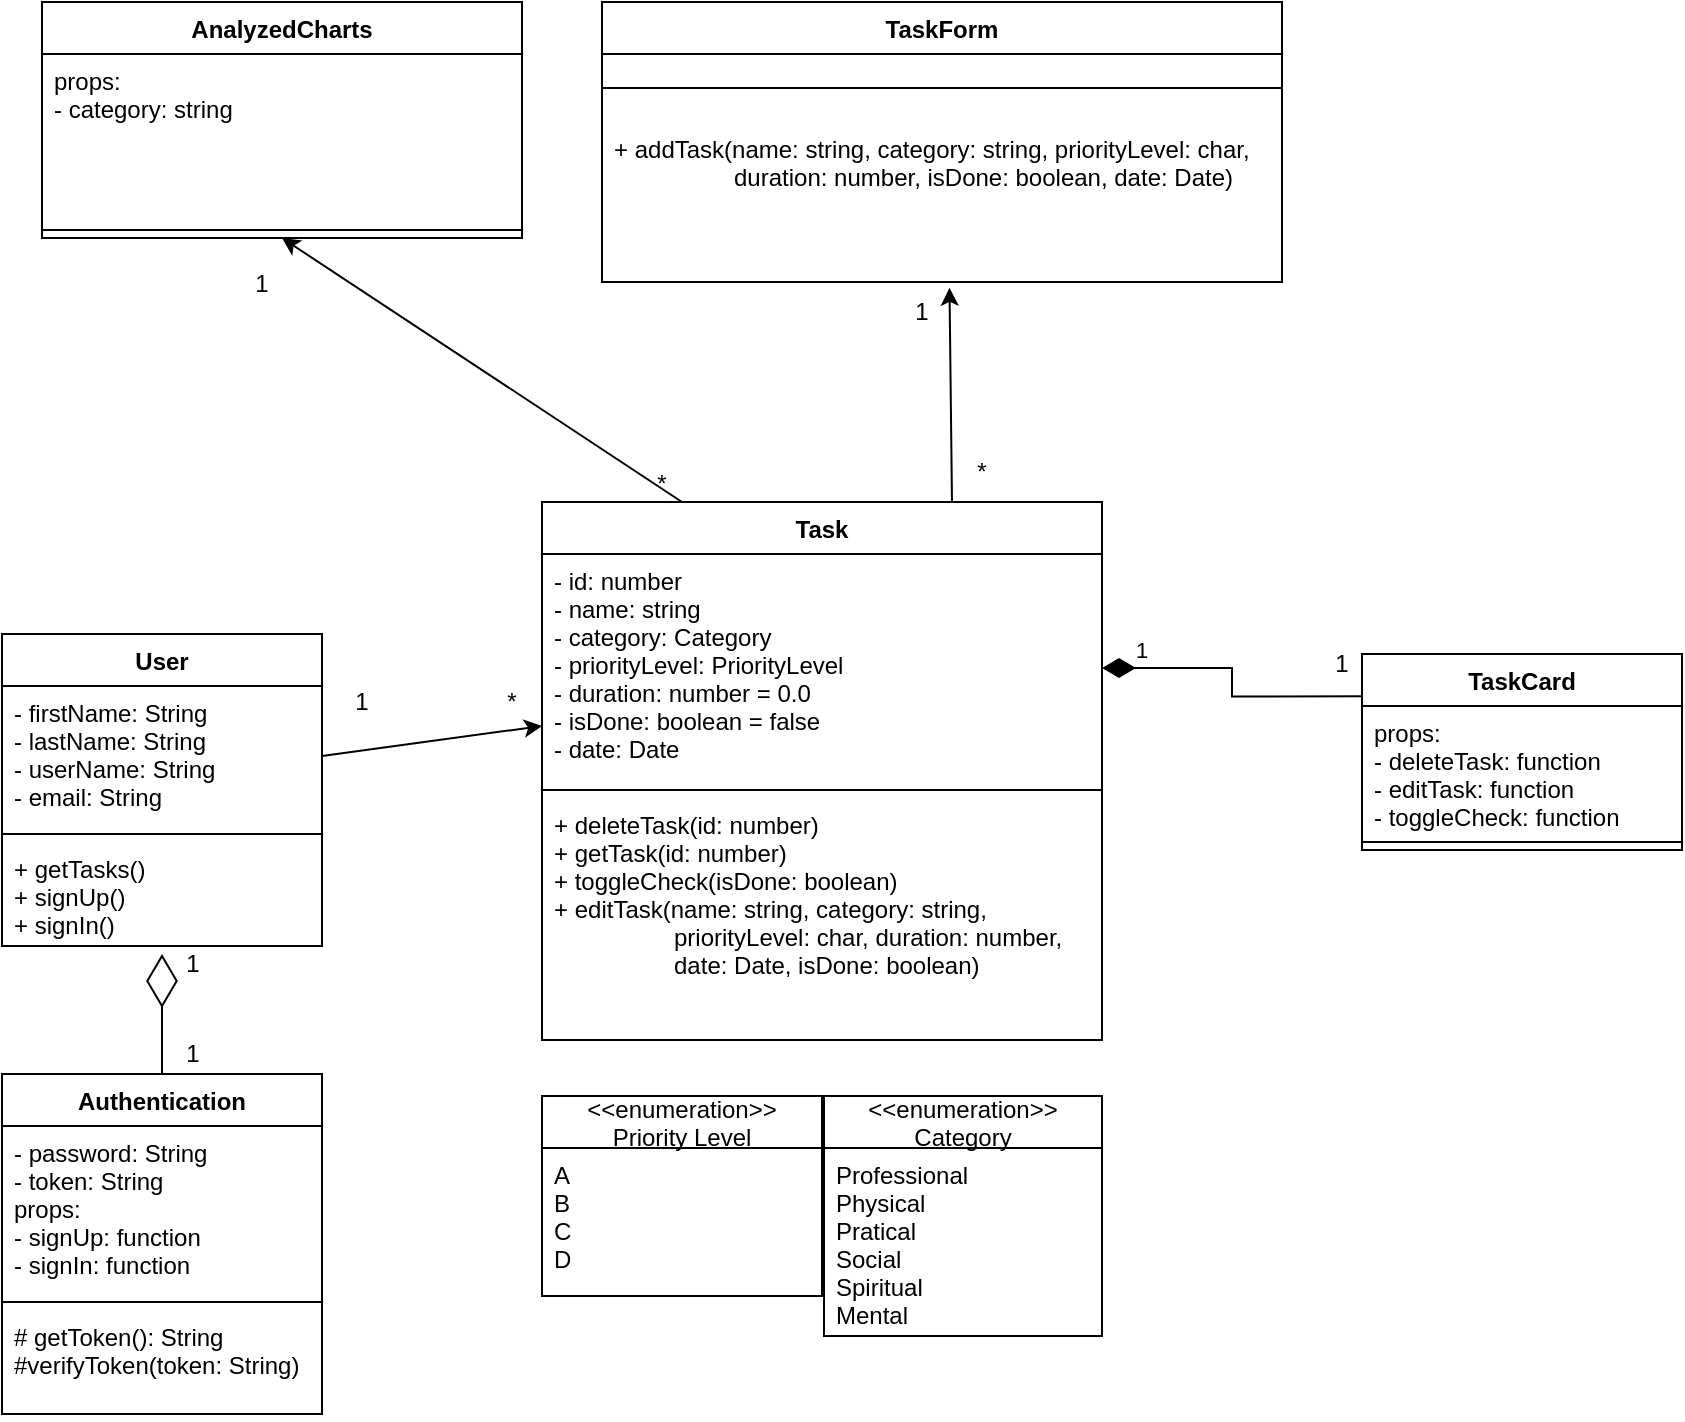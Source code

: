 <mxfile version="15.7.3" type="github">
  <diagram id="K6ruLTV1MkwrFcG2_J3V" name="Page-1">
    <mxGraphModel dx="780" dy="1051" grid="0" gridSize="10" guides="1" tooltips="1" connect="1" arrows="1" fold="1" page="0" pageScale="1" pageWidth="850" pageHeight="1100" math="0" shadow="0">
      <root>
        <mxCell id="0" />
        <mxCell id="1" parent="0" />
        <mxCell id="bynrwRAtRE_4xYVvCtrC-1" value="Task" style="swimlane;fontStyle=1;align=center;verticalAlign=top;childLayout=stackLayout;horizontal=1;startSize=26;horizontalStack=0;resizeParent=1;resizeParentMax=0;resizeLast=0;collapsible=1;marginBottom=0;" parent="1" vertex="1">
          <mxGeometry x="300" y="274" width="280" height="269" as="geometry" />
        </mxCell>
        <mxCell id="bynrwRAtRE_4xYVvCtrC-2" value="- id: number&#xa;- name: string&#xa;- category: Category&#xa;- priorityLevel: PriorityLevel&#xa;- duration: number = 0.0&#xa;- isDone: boolean = false&#xa;- date: Date" style="text;strokeColor=none;fillColor=none;align=left;verticalAlign=top;spacingLeft=4;spacingRight=4;overflow=hidden;rotatable=0;points=[[0,0.5],[1,0.5]];portConstraint=eastwest;" parent="bynrwRAtRE_4xYVvCtrC-1" vertex="1">
          <mxGeometry y="26" width="280" height="114" as="geometry" />
        </mxCell>
        <mxCell id="bynrwRAtRE_4xYVvCtrC-3" value="" style="line;strokeWidth=1;fillColor=none;align=left;verticalAlign=middle;spacingTop=-1;spacingLeft=3;spacingRight=3;rotatable=0;labelPosition=right;points=[];portConstraint=eastwest;" parent="bynrwRAtRE_4xYVvCtrC-1" vertex="1">
          <mxGeometry y="140" width="280" height="8" as="geometry" />
        </mxCell>
        <mxCell id="bynrwRAtRE_4xYVvCtrC-4" value="+ deleteTask(id: number)&#xa;+ getTask(id: number)&#xa;+ toggleCheck(isDone: boolean)&#xa;+ editTask(name: string, category: string,&#xa;                  priorityLevel: char, duration: number,&#xa;                  date: Date, isDone: boolean)&#xa;&#xa;" style="text;strokeColor=none;fillColor=none;align=left;verticalAlign=top;spacingLeft=4;spacingRight=4;overflow=hidden;rotatable=0;points=[[0,0.5],[1,0.5]];portConstraint=eastwest;" parent="bynrwRAtRE_4xYVvCtrC-1" vertex="1">
          <mxGeometry y="148" width="280" height="121" as="geometry" />
        </mxCell>
        <mxCell id="bynrwRAtRE_4xYVvCtrC-5" value="TaskForm" style="swimlane;fontStyle=1;align=center;verticalAlign=top;childLayout=stackLayout;horizontal=1;startSize=26;horizontalStack=0;resizeParent=1;resizeParentMax=0;resizeLast=0;collapsible=1;marginBottom=0;" parent="1" vertex="1">
          <mxGeometry x="330" y="24" width="340" height="140" as="geometry" />
        </mxCell>
        <mxCell id="bynrwRAtRE_4xYVvCtrC-7" value="" style="line;strokeWidth=1;fillColor=none;align=left;verticalAlign=middle;spacingTop=-1;spacingLeft=3;spacingRight=3;rotatable=0;labelPosition=right;points=[];portConstraint=eastwest;" parent="bynrwRAtRE_4xYVvCtrC-5" vertex="1">
          <mxGeometry y="26" width="340" height="34" as="geometry" />
        </mxCell>
        <mxCell id="bynrwRAtRE_4xYVvCtrC-8" value="+ addTask(name: string, category: string, priorityLevel: char, &#xa;                  duration: number, isDone: boolean, date: Date)" style="text;strokeColor=none;fillColor=none;align=left;verticalAlign=top;spacingLeft=4;spacingRight=4;overflow=hidden;rotatable=0;points=[[0,0.5],[1,0.5]];portConstraint=eastwest;" parent="bynrwRAtRE_4xYVvCtrC-5" vertex="1">
          <mxGeometry y="60" width="340" height="80" as="geometry" />
        </mxCell>
        <mxCell id="bynrwRAtRE_4xYVvCtrC-13" value="" style="endArrow=classic;html=1;rounded=0;entryX=0.511;entryY=1.036;entryDx=0;entryDy=0;entryPerimeter=0;exitX=0.25;exitY=1;exitDx=0;exitDy=0;" parent="1" source="bynrwRAtRE_4xYVvCtrC-15" target="bynrwRAtRE_4xYVvCtrC-8" edge="1">
          <mxGeometry width="50" height="50" relative="1" as="geometry">
            <mxPoint x="430" y="260" as="sourcePoint" />
            <mxPoint x="480" y="210" as="targetPoint" />
          </mxGeometry>
        </mxCell>
        <mxCell id="bynrwRAtRE_4xYVvCtrC-14" value="1" style="text;html=1;strokeColor=none;fillColor=none;align=center;verticalAlign=middle;whiteSpace=wrap;rounded=0;" parent="1" vertex="1">
          <mxGeometry x="460" y="164" width="60" height="30" as="geometry" />
        </mxCell>
        <mxCell id="bynrwRAtRE_4xYVvCtrC-15" value="*" style="text;html=1;strokeColor=none;fillColor=none;align=center;verticalAlign=middle;whiteSpace=wrap;rounded=0;" parent="1" vertex="1">
          <mxGeometry x="490" y="244" width="60" height="30" as="geometry" />
        </mxCell>
        <mxCell id="bynrwRAtRE_4xYVvCtrC-20" value="TaskCard" style="swimlane;fontStyle=1;align=center;verticalAlign=top;childLayout=stackLayout;horizontal=1;startSize=26;horizontalStack=0;resizeParent=1;resizeParentMax=0;resizeLast=0;collapsible=1;marginBottom=0;" parent="1" vertex="1">
          <mxGeometry x="710" y="350" width="160" height="98" as="geometry" />
        </mxCell>
        <mxCell id="bynrwRAtRE_4xYVvCtrC-21" value="props:&#xa;- deleteTask: function&#xa;- editTask: function&#xa;- toggleCheck: function" style="text;strokeColor=none;fillColor=none;align=left;verticalAlign=top;spacingLeft=4;spacingRight=4;overflow=hidden;rotatable=0;points=[[0,0.5],[1,0.5]];portConstraint=eastwest;" parent="bynrwRAtRE_4xYVvCtrC-20" vertex="1">
          <mxGeometry y="26" width="160" height="64" as="geometry" />
        </mxCell>
        <mxCell id="bynrwRAtRE_4xYVvCtrC-22" value="" style="line;strokeWidth=1;fillColor=none;align=left;verticalAlign=middle;spacingTop=-1;spacingLeft=3;spacingRight=3;rotatable=0;labelPosition=right;points=[];portConstraint=eastwest;" parent="bynrwRAtRE_4xYVvCtrC-20" vertex="1">
          <mxGeometry y="90" width="160" height="8" as="geometry" />
        </mxCell>
        <mxCell id="bynrwRAtRE_4xYVvCtrC-27" value="1" style="text;html=1;strokeColor=none;fillColor=none;align=center;verticalAlign=middle;whiteSpace=wrap;rounded=0;" parent="1" vertex="1">
          <mxGeometry x="670" y="340" width="60" height="30" as="geometry" />
        </mxCell>
        <mxCell id="bynrwRAtRE_4xYVvCtrC-33" value="" style="endArrow=classic;html=1;rounded=0;exitX=1;exitY=0.5;exitDx=0;exitDy=0;" parent="1" source="9X-mHFc9g0WYx-4pvIta-21" edge="1">
          <mxGeometry width="50" height="50" relative="1" as="geometry">
            <mxPoint x="200" y="378" as="sourcePoint" />
            <mxPoint x="300" y="386" as="targetPoint" />
          </mxGeometry>
        </mxCell>
        <mxCell id="bynrwRAtRE_4xYVvCtrC-35" value="1" style="text;html=1;strokeColor=none;fillColor=none;align=center;verticalAlign=middle;whiteSpace=wrap;rounded=0;" parent="1" vertex="1">
          <mxGeometry x="180" y="359" width="60" height="30" as="geometry" />
        </mxCell>
        <mxCell id="bynrwRAtRE_4xYVvCtrC-36" value="*" style="text;html=1;strokeColor=none;fillColor=none;align=center;verticalAlign=middle;whiteSpace=wrap;rounded=0;" parent="1" vertex="1">
          <mxGeometry x="255" y="359" width="60" height="30" as="geometry" />
        </mxCell>
        <mxCell id="3l9uxThe-EwEqU0iX_JW-12" value="AnalyzedCharts" style="swimlane;fontStyle=1;align=center;verticalAlign=top;childLayout=stackLayout;horizontal=1;startSize=26;horizontalStack=0;resizeParent=1;resizeParentMax=0;resizeLast=0;collapsible=1;marginBottom=0;" parent="1" vertex="1">
          <mxGeometry x="50" y="24" width="240" height="118" as="geometry" />
        </mxCell>
        <mxCell id="3l9uxThe-EwEqU0iX_JW-13" value="props:&#xa;- category: string&#xa;" style="text;strokeColor=none;fillColor=none;align=left;verticalAlign=top;spacingLeft=4;spacingRight=4;overflow=hidden;rotatable=0;points=[[0,0.5],[1,0.5]];portConstraint=eastwest;" parent="3l9uxThe-EwEqU0iX_JW-12" vertex="1">
          <mxGeometry y="26" width="240" height="84" as="geometry" />
        </mxCell>
        <mxCell id="3l9uxThe-EwEqU0iX_JW-14" value="" style="line;strokeWidth=1;fillColor=none;align=left;verticalAlign=middle;spacingTop=-1;spacingLeft=3;spacingRight=3;rotatable=0;labelPosition=right;points=[];portConstraint=eastwest;" parent="3l9uxThe-EwEqU0iX_JW-12" vertex="1">
          <mxGeometry y="110" width="240" height="8" as="geometry" />
        </mxCell>
        <mxCell id="3l9uxThe-EwEqU0iX_JW-17" value="" style="endArrow=classic;html=1;rounded=0;exitX=0.25;exitY=0;exitDx=0;exitDy=0;entryX=0.5;entryY=1;entryDx=0;entryDy=0;" parent="1" source="bynrwRAtRE_4xYVvCtrC-1" target="3l9uxThe-EwEqU0iX_JW-12" edge="1">
          <mxGeometry width="50" height="50" relative="1" as="geometry">
            <mxPoint x="130" y="160" as="sourcePoint" />
            <mxPoint x="100" y="160" as="targetPoint" />
          </mxGeometry>
        </mxCell>
        <mxCell id="3l9uxThe-EwEqU0iX_JW-19" value="1" style="text;html=1;strokeColor=none;fillColor=none;align=center;verticalAlign=middle;whiteSpace=wrap;rounded=0;" parent="1" vertex="1">
          <mxGeometry x="130" y="150" width="60" height="30" as="geometry" />
        </mxCell>
        <mxCell id="3l9uxThe-EwEqU0iX_JW-20" value="*" style="text;html=1;strokeColor=none;fillColor=none;align=center;verticalAlign=middle;whiteSpace=wrap;rounded=0;" parent="1" vertex="1">
          <mxGeometry x="330" y="250" width="60" height="30" as="geometry" />
        </mxCell>
        <mxCell id="9X-mHFc9g0WYx-4pvIta-1" value="Authentication" style="swimlane;fontStyle=1;align=center;verticalAlign=top;childLayout=stackLayout;horizontal=1;startSize=26;horizontalStack=0;resizeParent=1;resizeParentMax=0;resizeLast=0;collapsible=1;marginBottom=0;" parent="1" vertex="1">
          <mxGeometry x="30" y="560" width="160" height="170" as="geometry" />
        </mxCell>
        <mxCell id="9X-mHFc9g0WYx-4pvIta-2" value="- password: String&#xa;- token: String&#xa;props:&#xa;- signUp: function&#xa;- signIn: function" style="text;strokeColor=none;fillColor=none;align=left;verticalAlign=top;spacingLeft=4;spacingRight=4;overflow=hidden;rotatable=0;points=[[0,0.5],[1,0.5]];portConstraint=eastwest;" parent="9X-mHFc9g0WYx-4pvIta-1" vertex="1">
          <mxGeometry y="26" width="160" height="84" as="geometry" />
        </mxCell>
        <mxCell id="9X-mHFc9g0WYx-4pvIta-3" value="" style="line;strokeWidth=1;fillColor=none;align=left;verticalAlign=middle;spacingTop=-1;spacingLeft=3;spacingRight=3;rotatable=0;labelPosition=right;points=[];portConstraint=eastwest;" parent="9X-mHFc9g0WYx-4pvIta-1" vertex="1">
          <mxGeometry y="110" width="160" height="8" as="geometry" />
        </mxCell>
        <mxCell id="9X-mHFc9g0WYx-4pvIta-4" value="# getToken(): String&#xa;#verifyToken(token: String)" style="text;strokeColor=none;fillColor=none;align=left;verticalAlign=top;spacingLeft=4;spacingRight=4;overflow=hidden;rotatable=0;points=[[0,0.5],[1,0.5]];portConstraint=eastwest;" parent="9X-mHFc9g0WYx-4pvIta-1" vertex="1">
          <mxGeometry y="118" width="160" height="52" as="geometry" />
        </mxCell>
        <mxCell id="9X-mHFc9g0WYx-4pvIta-5" value="" style="endArrow=diamondThin;endFill=0;endSize=24;html=1;rounded=0;exitX=0.5;exitY=0;exitDx=0;exitDy=0;" parent="1" source="9X-mHFc9g0WYx-4pvIta-1" edge="1">
          <mxGeometry width="160" relative="1" as="geometry">
            <mxPoint x="450" y="720" as="sourcePoint" />
            <mxPoint x="110" y="500" as="targetPoint" />
          </mxGeometry>
        </mxCell>
        <mxCell id="9X-mHFc9g0WYx-4pvIta-7" value="1" style="text;html=1;strokeColor=none;fillColor=none;align=center;verticalAlign=middle;whiteSpace=wrap;rounded=0;" parent="1" vertex="1">
          <mxGeometry x="102.5" y="540" width="45" height="20" as="geometry" />
        </mxCell>
        <mxCell id="9X-mHFc9g0WYx-4pvIta-11" value="&lt;&lt;enumeration&gt;&gt;&#xa;Priority Level" style="swimlane;fontStyle=0;childLayout=stackLayout;horizontal=1;startSize=26;fillColor=none;horizontalStack=0;resizeParent=1;resizeParentMax=0;resizeLast=0;collapsible=1;marginBottom=0;" parent="1" vertex="1">
          <mxGeometry x="300" y="571" width="140" height="100" as="geometry" />
        </mxCell>
        <mxCell id="9X-mHFc9g0WYx-4pvIta-13" value="A&#xa;B&#xa;C&#xa;D" style="text;strokeColor=none;fillColor=none;align=left;verticalAlign=top;spacingLeft=4;spacingRight=4;overflow=hidden;rotatable=0;points=[[0,0.5],[1,0.5]];portConstraint=eastwest;" parent="9X-mHFc9g0WYx-4pvIta-11" vertex="1">
          <mxGeometry y="26" width="140" height="74" as="geometry" />
        </mxCell>
        <mxCell id="9X-mHFc9g0WYx-4pvIta-6" value="1" style="text;html=1;strokeColor=none;fillColor=none;align=center;verticalAlign=middle;whiteSpace=wrap;rounded=0;" parent="1" vertex="1">
          <mxGeometry x="37.5" y="490" width="175" height="30" as="geometry" />
        </mxCell>
        <mxCell id="9X-mHFc9g0WYx-4pvIta-20" value="User" style="swimlane;fontStyle=1;align=center;verticalAlign=top;childLayout=stackLayout;horizontal=1;startSize=26;horizontalStack=0;resizeParent=1;resizeParentMax=0;resizeLast=0;collapsible=1;marginBottom=0;" parent="1" vertex="1">
          <mxGeometry x="30" y="340" width="160" height="156" as="geometry" />
        </mxCell>
        <mxCell id="9X-mHFc9g0WYx-4pvIta-21" value="- firstName: String&#xa;- lastName: String&#xa;- userName: String&#xa;- email: String&#xa; " style="text;strokeColor=none;fillColor=none;align=left;verticalAlign=top;spacingLeft=4;spacingRight=4;overflow=hidden;rotatable=0;points=[[0,0.5],[1,0.5]];portConstraint=eastwest;" parent="9X-mHFc9g0WYx-4pvIta-20" vertex="1">
          <mxGeometry y="26" width="160" height="70" as="geometry" />
        </mxCell>
        <mxCell id="9X-mHFc9g0WYx-4pvIta-22" value="" style="line;strokeWidth=1;fillColor=none;align=left;verticalAlign=middle;spacingTop=-1;spacingLeft=3;spacingRight=3;rotatable=0;labelPosition=right;points=[];portConstraint=eastwest;" parent="9X-mHFc9g0WYx-4pvIta-20" vertex="1">
          <mxGeometry y="96" width="160" height="8" as="geometry" />
        </mxCell>
        <mxCell id="9X-mHFc9g0WYx-4pvIta-23" value="+ getTasks()&#xa;+ signUp()&#xa;+ signIn()" style="text;strokeColor=none;fillColor=none;align=left;verticalAlign=top;spacingLeft=4;spacingRight=4;overflow=hidden;rotatable=0;points=[[0,0.5],[1,0.5]];portConstraint=eastwest;" parent="9X-mHFc9g0WYx-4pvIta-20" vertex="1">
          <mxGeometry y="104" width="160" height="52" as="geometry" />
        </mxCell>
        <mxCell id="9X-mHFc9g0WYx-4pvIta-26" value="&lt;&lt;enumeration&gt;&gt;&#xa;Category" style="swimlane;fontStyle=0;childLayout=stackLayout;horizontal=1;startSize=26;fillColor=none;horizontalStack=0;resizeParent=1;resizeParentMax=0;resizeLast=0;collapsible=1;marginBottom=0;" parent="1" vertex="1">
          <mxGeometry x="441" y="571" width="139" height="120" as="geometry" />
        </mxCell>
        <mxCell id="9X-mHFc9g0WYx-4pvIta-27" value="Professional&#xa;Physical&#xa;Pratical&#xa;Social&#xa;Spiritual&#xa;Mental" style="text;strokeColor=none;fillColor=none;align=left;verticalAlign=top;spacingLeft=4;spacingRight=4;overflow=hidden;rotatable=0;points=[[0,0.5],[1,0.5]];portConstraint=eastwest;" parent="9X-mHFc9g0WYx-4pvIta-26" vertex="1">
          <mxGeometry y="26" width="139" height="94" as="geometry" />
        </mxCell>
        <mxCell id="bynrwRAtRE_4xYVvCtrC-42" value="1" style="endArrow=none;html=1;endSize=12;startArrow=diamondThin;startSize=14;startFill=1;edgeStyle=orthogonalEdgeStyle;align=left;verticalAlign=bottom;rounded=0;entryX=0.003;entryY=0.216;entryDx=0;entryDy=0;entryPerimeter=0;endFill=0;exitX=1;exitY=0.5;exitDx=0;exitDy=0;" parent="1" source="bynrwRAtRE_4xYVvCtrC-2" target="bynrwRAtRE_4xYVvCtrC-20" edge="1">
          <mxGeometry x="-0.802" relative="1" as="geometry">
            <mxPoint x="550" y="334" as="sourcePoint" />
            <mxPoint x="710" y="334" as="targetPoint" />
            <mxPoint as="offset" />
          </mxGeometry>
        </mxCell>
      </root>
    </mxGraphModel>
  </diagram>
</mxfile>
